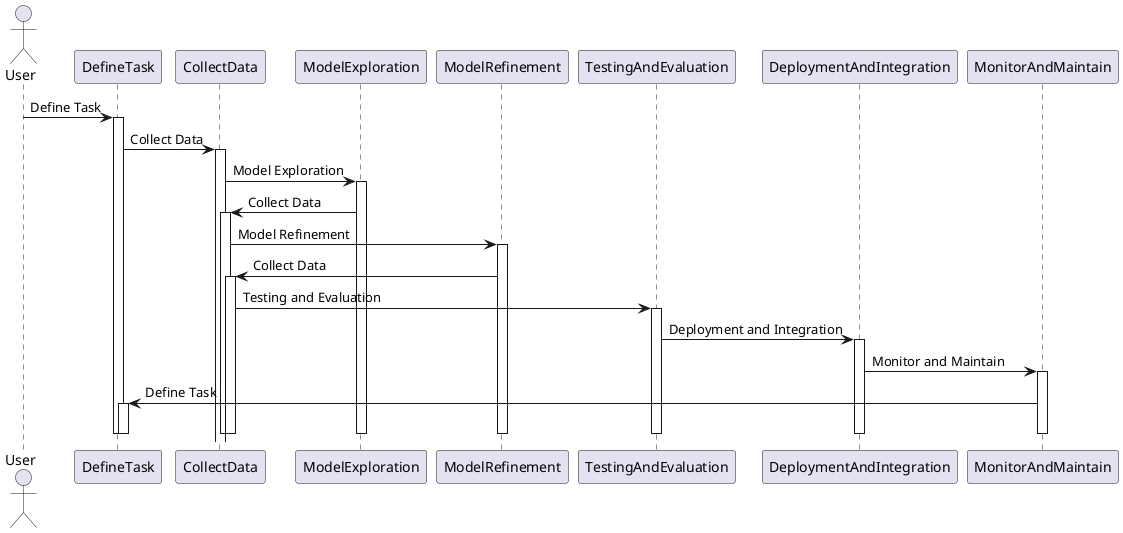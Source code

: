 @startuml
actor User

User -> DefineTask: Define Task
activate DefineTask

DefineTask -> CollectData: Collect Data
activate CollectData

CollectData -> ModelExploration: Model Exploration
activate ModelExploration
ModelExploration -> CollectData: Collect Data
activate CollectData

CollectData -> ModelRefinement: Model Refinement
activate ModelRefinement
ModelRefinement -> CollectData: Collect Data
activate CollectData

CollectData -> TestingAndEvaluation: Testing and Evaluation
activate TestingAndEvaluation

TestingAndEvaluation -> DeploymentAndIntegration: Deployment and Integration
activate DeploymentAndIntegration

DeploymentAndIntegration -> MonitorAndMaintain: Monitor and Maintain
activate MonitorAndMaintain

MonitorAndMaintain -> DefineTask: Define Task
activate DefineTask

deactivate DefineTask
deactivate MonitorAndMaintain
deactivate DeploymentAndIntegration
deactivate TestingAndEvaluation
deactivate ModelRefinement
deactivate CollectData
deactivate ModelExploration
deactivate CollectData
deactivate DefineTask

@enduml